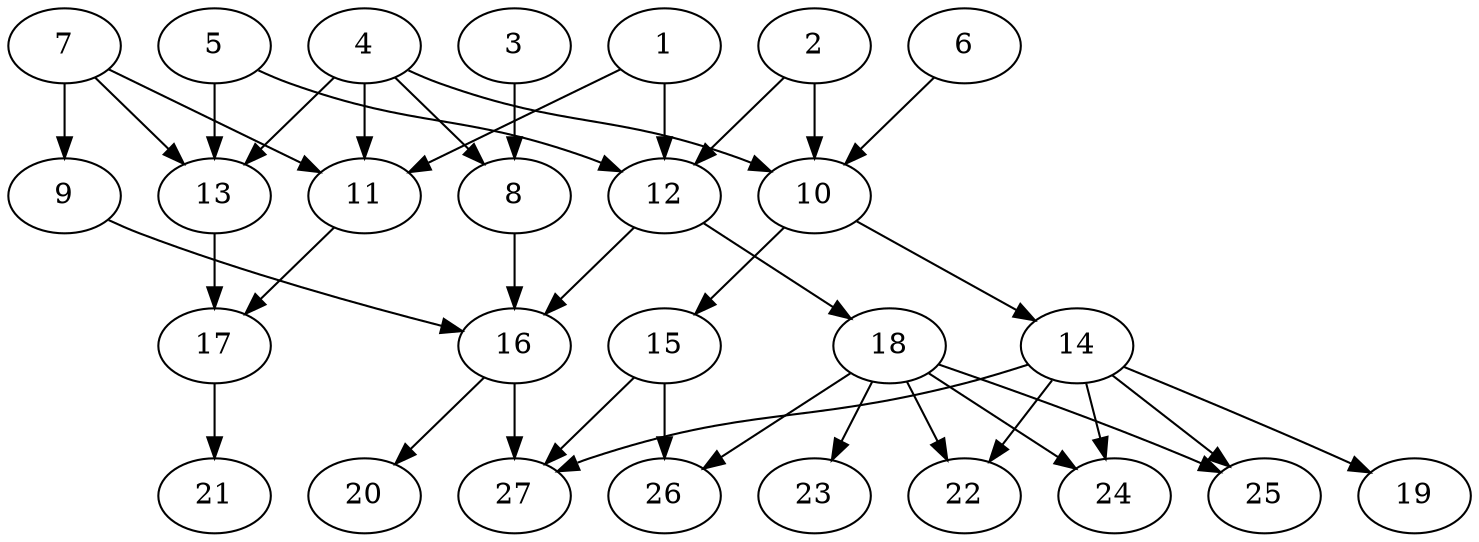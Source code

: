 // DAG (tier=2-normal, mode=data, n=27, ccr=0.438, fat=0.601, density=0.560, regular=0.487, jump=0.184, mindata=2097152, maxdata=16777216)
// DAG automatically generated by daggen at Sun Aug 24 16:33:34 2025
// /home/ermia/Project/Environments/daggen/bin/daggen --dot --ccr 0.438 --fat 0.601 --regular 0.487 --density 0.560 --jump 0.184 --mindata 2097152 --maxdata 16777216 -n 27 
digraph G {
  1 [size="10598446223151280", alpha="0.08", expect_size="5299223111575640"]
  1 -> 11 [size ="324959373099008"]
  1 -> 12 [size ="324959373099008"]
  2 [size="84184313939099648000", alpha="0.04", expect_size="42092156969549824000"]
  2 -> 10 [size ="153665876787200"]
  2 -> 12 [size ="153665876787200"]
  3 [size="43253472515439904", alpha="0.12", expect_size="21626736257719952"]
  3 -> 8 [size ="42731980193792"]
  4 [size="138840593606995744", alpha="0.06", expect_size="69420296803497872"]
  4 -> 8 [size ="227526429376512"]
  4 -> 10 [size ="227526429376512"]
  4 -> 11 [size ="227526429376512"]
  4 -> 13 [size ="227526429376512"]
  5 [size="84657258420427030528", alpha="0.17", expect_size="42328629210213515264"]
  5 -> 12 [size ="154240865533952"]
  5 -> 13 [size ="154240865533952"]
  6 [size="3493563497884017491968", alpha="0.09", expect_size="1746781748942008745984"]
  6 -> 10 [size ="1841912864571392"]
  7 [size="1430350572465229056", alpha="0.03", expect_size="715175286232614528"]
  7 -> 9 [size ="906265244991488"]
  7 -> 11 [size ="906265244991488"]
  7 -> 13 [size ="906265244991488"]
  8 [size="3393393312923648000000", alpha="0.03", expect_size="1696696656461824000000"]
  8 -> 16 [size ="1806533918720000"]
  9 [size="3432389450251248861184", alpha="0.01", expect_size="1716194725125624430592"]
  9 -> 16 [size ="1820347741503488"]
  10 [size="17625866462040088", alpha="0.12", expect_size="8812933231020044"]
  10 -> 14 [size ="937748470956032"]
  10 -> 15 [size ="937748470956032"]
  11 [size="451286217835575104", alpha="0.14", expect_size="225643108917787552"]
  11 -> 17 [size ="663267638771712"]
  12 [size="152199403523020947456", alpha="0.08", expect_size="76099701761510473728"]
  12 -> 16 [size ="228050985811968"]
  12 -> 18 [size ="228050985811968"]
  13 [size="13218180214393143296", alpha="0.18", expect_size="6609090107196571648"]
  13 -> 17 [size ="44723704168448"]
  14 [size="4267892724069080576", alpha="0.07", expect_size="2133946362034540288"]
  14 -> 19 [size ="1461188172972032"]
  14 -> 22 [size ="1461188172972032"]
  14 -> 24 [size ="1461188172972032"]
  14 -> 25 [size ="1461188172972032"]
  14 -> 27 [size ="1461188172972032"]
  15 [size="846284433936162944", alpha="0.06", expect_size="423142216968081472"]
  15 -> 26 [size ="544008015183872"]
  15 -> 27 [size ="544008015183872"]
  16 [size="3837431291723715072", alpha="0.16", expect_size="1918715645861857536"]
  16 -> 20 [size ="1899535722872832"]
  16 -> 27 [size ="1899535722872832"]
  17 [size="890126104079751970816", alpha="0.02", expect_size="445063052039875985408"]
  17 -> 21 [size ="740271469887488"]
  18 [size="133781453518620592", alpha="0.14", expect_size="66890726759310296"]
  18 -> 22 [size ="251178277404672"]
  18 -> 23 [size ="251178277404672"]
  18 -> 24 [size ="251178277404672"]
  18 -> 25 [size ="251178277404672"]
  18 -> 26 [size ="251178277404672"]
  19 [size="508405004503343552", alpha="0.08", expect_size="254202502251671776"]
  20 [size="1071166904656946266112", alpha="0.11", expect_size="535583452328473133056"]
  21 [size="1146563694048452352", alpha="0.02", expect_size="573281847024226176"]
  22 [size="112591750995215888", alpha="0.07", expect_size="56295875497607944"]
  23 [size="274150721289470345216", alpha="0.04", expect_size="137075360644735172608"]
  24 [size="717005612467175040", alpha="0.02", expect_size="358502806233587520"]
  25 [size="10045256798424864", alpha="0.08", expect_size="5022628399212432"]
  26 [size="5444125809513249792", alpha="0.02", expect_size="2722062904756624896"]
  27 [size="69911574139879520", alpha="0.09", expect_size="34955787069939760"]
}